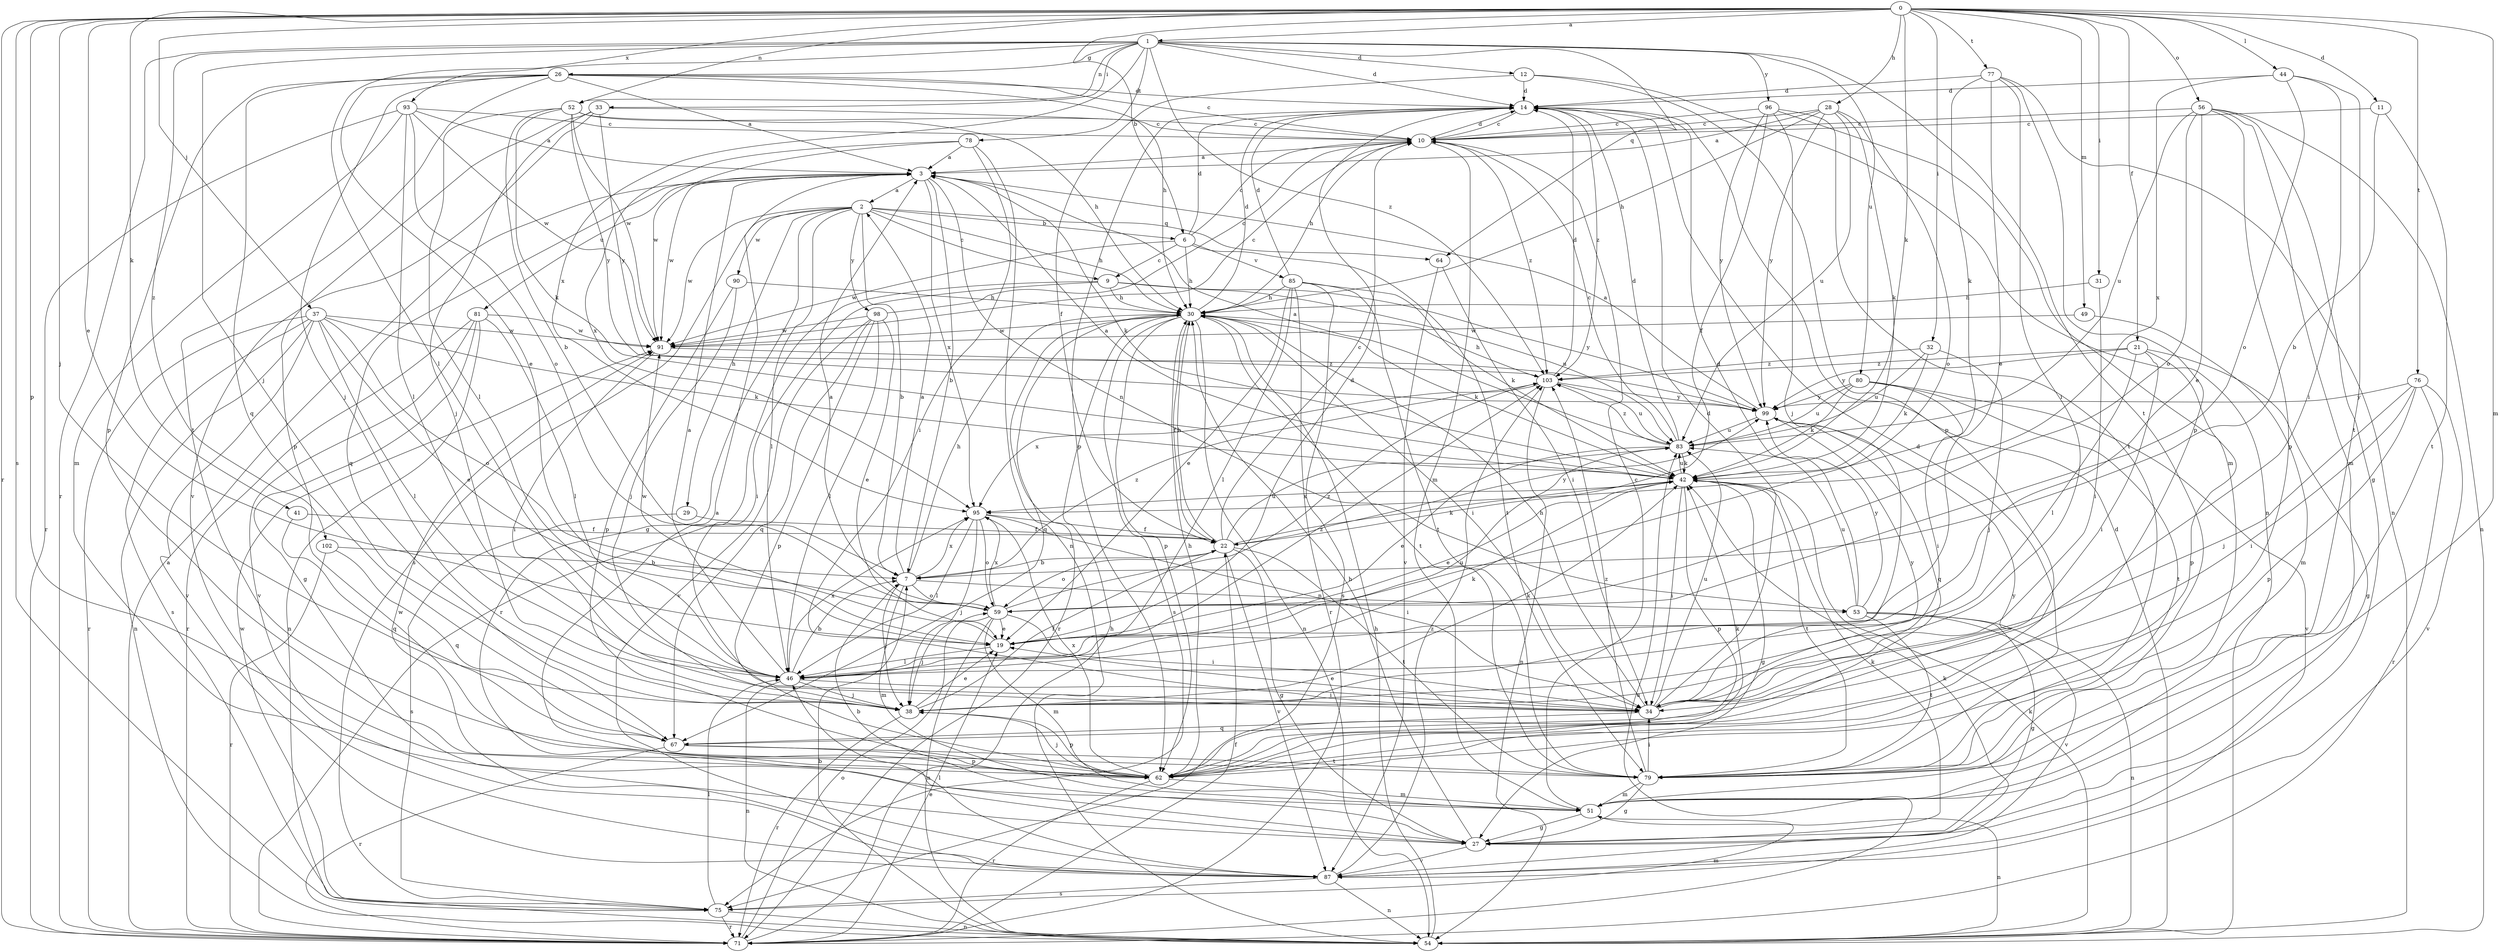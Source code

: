strict digraph  {
0;
1;
2;
3;
6;
7;
9;
10;
11;
12;
14;
19;
21;
22;
26;
27;
28;
29;
30;
31;
32;
33;
34;
37;
38;
41;
42;
44;
46;
49;
51;
52;
53;
54;
56;
59;
62;
64;
67;
71;
75;
76;
77;
78;
79;
80;
81;
83;
85;
87;
90;
91;
93;
95;
96;
98;
99;
102;
103;
0 -> 1  [label=a];
0 -> 6  [label=b];
0 -> 11  [label=d];
0 -> 19  [label=e];
0 -> 21  [label=f];
0 -> 28  [label=h];
0 -> 31  [label=i];
0 -> 32  [label=i];
0 -> 37  [label=j];
0 -> 38  [label=j];
0 -> 41  [label=k];
0 -> 42  [label=k];
0 -> 44  [label=l];
0 -> 49  [label=m];
0 -> 51  [label=m];
0 -> 52  [label=n];
0 -> 56  [label=o];
0 -> 62  [label=p];
0 -> 71  [label=r];
0 -> 75  [label=s];
0 -> 76  [label=t];
0 -> 77  [label=t];
0 -> 93  [label=x];
1 -> 12  [label=d];
1 -> 14  [label=d];
1 -> 26  [label=g];
1 -> 33  [label=i];
1 -> 38  [label=j];
1 -> 46  [label=l];
1 -> 52  [label=n];
1 -> 64  [label=q];
1 -> 71  [label=r];
1 -> 78  [label=t];
1 -> 79  [label=t];
1 -> 80  [label=u];
1 -> 95  [label=x];
1 -> 96  [label=y];
1 -> 102  [label=z];
1 -> 103  [label=z];
2 -> 6  [label=b];
2 -> 7  [label=b];
2 -> 9  [label=c];
2 -> 27  [label=g];
2 -> 29  [label=h];
2 -> 30  [label=h];
2 -> 46  [label=l];
2 -> 64  [label=q];
2 -> 75  [label=s];
2 -> 90  [label=w];
2 -> 91  [label=w];
2 -> 98  [label=y];
3 -> 2  [label=a];
3 -> 7  [label=b];
3 -> 42  [label=k];
3 -> 53  [label=n];
3 -> 67  [label=q];
3 -> 81  [label=u];
3 -> 91  [label=w];
3 -> 95  [label=x];
6 -> 9  [label=c];
6 -> 10  [label=c];
6 -> 14  [label=d];
6 -> 30  [label=h];
6 -> 79  [label=t];
6 -> 85  [label=v];
6 -> 91  [label=w];
7 -> 2  [label=a];
7 -> 30  [label=h];
7 -> 38  [label=j];
7 -> 51  [label=m];
7 -> 53  [label=n];
7 -> 59  [label=o];
7 -> 95  [label=x];
7 -> 103  [label=z];
9 -> 30  [label=h];
9 -> 34  [label=i];
9 -> 71  [label=r];
9 -> 83  [label=u];
9 -> 99  [label=y];
10 -> 3  [label=a];
10 -> 14  [label=d];
10 -> 30  [label=h];
10 -> 51  [label=m];
10 -> 103  [label=z];
11 -> 7  [label=b];
11 -> 10  [label=c];
11 -> 79  [label=t];
12 -> 14  [label=d];
12 -> 22  [label=f];
12 -> 54  [label=n];
12 -> 62  [label=p];
14 -> 10  [label=c];
14 -> 62  [label=p];
14 -> 103  [label=z];
19 -> 14  [label=d];
19 -> 46  [label=l];
19 -> 91  [label=w];
21 -> 27  [label=g];
21 -> 34  [label=i];
21 -> 46  [label=l];
21 -> 62  [label=p];
21 -> 99  [label=y];
21 -> 103  [label=z];
22 -> 7  [label=b];
22 -> 10  [label=c];
22 -> 27  [label=g];
22 -> 30  [label=h];
22 -> 42  [label=k];
22 -> 59  [label=o];
22 -> 79  [label=t];
22 -> 83  [label=u];
22 -> 87  [label=v];
22 -> 99  [label=y];
26 -> 3  [label=a];
26 -> 10  [label=c];
26 -> 14  [label=d];
26 -> 19  [label=e];
26 -> 30  [label=h];
26 -> 38  [label=j];
26 -> 62  [label=p];
26 -> 67  [label=q];
26 -> 79  [label=t];
27 -> 3  [label=a];
27 -> 7  [label=b];
27 -> 30  [label=h];
27 -> 42  [label=k];
27 -> 87  [label=v];
28 -> 3  [label=a];
28 -> 10  [label=c];
28 -> 30  [label=h];
28 -> 42  [label=k];
28 -> 59  [label=o];
28 -> 83  [label=u];
28 -> 99  [label=y];
29 -> 22  [label=f];
29 -> 75  [label=s];
30 -> 14  [label=d];
30 -> 22  [label=f];
30 -> 34  [label=i];
30 -> 42  [label=k];
30 -> 54  [label=n];
30 -> 62  [label=p];
30 -> 67  [label=q];
30 -> 71  [label=r];
30 -> 75  [label=s];
30 -> 79  [label=t];
30 -> 91  [label=w];
31 -> 30  [label=h];
31 -> 34  [label=i];
32 -> 38  [label=j];
32 -> 42  [label=k];
32 -> 83  [label=u];
32 -> 103  [label=z];
33 -> 10  [label=c];
33 -> 38  [label=j];
33 -> 62  [label=p];
33 -> 87  [label=v];
33 -> 99  [label=y];
34 -> 14  [label=d];
34 -> 19  [label=e];
34 -> 30  [label=h];
34 -> 67  [label=q];
34 -> 83  [label=u];
34 -> 99  [label=y];
37 -> 19  [label=e];
37 -> 42  [label=k];
37 -> 46  [label=l];
37 -> 54  [label=n];
37 -> 59  [label=o];
37 -> 71  [label=r];
37 -> 75  [label=s];
37 -> 87  [label=v];
37 -> 91  [label=w];
38 -> 19  [label=e];
38 -> 22  [label=f];
38 -> 42  [label=k];
38 -> 62  [label=p];
38 -> 71  [label=r];
41 -> 22  [label=f];
41 -> 67  [label=q];
42 -> 3  [label=a];
42 -> 19  [label=e];
42 -> 27  [label=g];
42 -> 34  [label=i];
42 -> 62  [label=p];
42 -> 79  [label=t];
42 -> 83  [label=u];
42 -> 95  [label=x];
44 -> 14  [label=d];
44 -> 34  [label=i];
44 -> 59  [label=o];
44 -> 79  [label=t];
44 -> 95  [label=x];
46 -> 3  [label=a];
46 -> 7  [label=b];
46 -> 34  [label=i];
46 -> 38  [label=j];
46 -> 42  [label=k];
46 -> 54  [label=n];
46 -> 83  [label=u];
46 -> 95  [label=x];
46 -> 103  [label=z];
49 -> 51  [label=m];
49 -> 91  [label=w];
51 -> 10  [label=c];
51 -> 27  [label=g];
51 -> 54  [label=n];
52 -> 7  [label=b];
52 -> 10  [label=c];
52 -> 30  [label=h];
52 -> 42  [label=k];
52 -> 46  [label=l];
52 -> 91  [label=w];
52 -> 99  [label=y];
53 -> 14  [label=d];
53 -> 27  [label=g];
53 -> 54  [label=n];
53 -> 79  [label=t];
53 -> 83  [label=u];
53 -> 87  [label=v];
53 -> 99  [label=y];
54 -> 7  [label=b];
54 -> 14  [label=d];
54 -> 30  [label=h];
54 -> 42  [label=k];
56 -> 10  [label=c];
56 -> 19  [label=e];
56 -> 27  [label=g];
56 -> 51  [label=m];
56 -> 54  [label=n];
56 -> 59  [label=o];
56 -> 62  [label=p];
56 -> 83  [label=u];
59 -> 3  [label=a];
59 -> 19  [label=e];
59 -> 34  [label=i];
59 -> 38  [label=j];
59 -> 51  [label=m];
59 -> 54  [label=n];
59 -> 95  [label=x];
59 -> 103  [label=z];
62 -> 30  [label=h];
62 -> 38  [label=j];
62 -> 42  [label=k];
62 -> 51  [label=m];
62 -> 71  [label=r];
62 -> 95  [label=x];
62 -> 99  [label=y];
64 -> 34  [label=i];
64 -> 87  [label=v];
67 -> 62  [label=p];
67 -> 71  [label=r];
67 -> 79  [label=t];
71 -> 3  [label=a];
71 -> 19  [label=e];
71 -> 22  [label=f];
71 -> 30  [label=h];
71 -> 59  [label=o];
71 -> 83  [label=u];
75 -> 46  [label=l];
75 -> 51  [label=m];
75 -> 54  [label=n];
75 -> 71  [label=r];
75 -> 91  [label=w];
76 -> 34  [label=i];
76 -> 38  [label=j];
76 -> 62  [label=p];
76 -> 71  [label=r];
76 -> 87  [label=v];
76 -> 99  [label=y];
77 -> 14  [label=d];
77 -> 19  [label=e];
77 -> 34  [label=i];
77 -> 42  [label=k];
77 -> 54  [label=n];
77 -> 62  [label=p];
78 -> 3  [label=a];
78 -> 34  [label=i];
78 -> 54  [label=n];
78 -> 91  [label=w];
78 -> 95  [label=x];
79 -> 14  [label=d];
79 -> 27  [label=g];
79 -> 34  [label=i];
79 -> 51  [label=m];
79 -> 103  [label=z];
80 -> 34  [label=i];
80 -> 42  [label=k];
80 -> 79  [label=t];
80 -> 83  [label=u];
80 -> 87  [label=v];
80 -> 99  [label=y];
81 -> 27  [label=g];
81 -> 46  [label=l];
81 -> 54  [label=n];
81 -> 71  [label=r];
81 -> 87  [label=v];
81 -> 91  [label=w];
83 -> 3  [label=a];
83 -> 10  [label=c];
83 -> 14  [label=d];
83 -> 19  [label=e];
83 -> 42  [label=k];
83 -> 103  [label=z];
85 -> 14  [label=d];
85 -> 19  [label=e];
85 -> 30  [label=h];
85 -> 42  [label=k];
85 -> 46  [label=l];
85 -> 71  [label=r];
85 -> 75  [label=s];
85 -> 79  [label=t];
87 -> 42  [label=k];
87 -> 46  [label=l];
87 -> 54  [label=n];
87 -> 75  [label=s];
87 -> 91  [label=w];
87 -> 103  [label=z];
90 -> 30  [label=h];
90 -> 38  [label=j];
90 -> 62  [label=p];
91 -> 10  [label=c];
91 -> 34  [label=i];
91 -> 103  [label=z];
93 -> 3  [label=a];
93 -> 10  [label=c];
93 -> 46  [label=l];
93 -> 51  [label=m];
93 -> 59  [label=o];
93 -> 71  [label=r];
93 -> 91  [label=w];
95 -> 22  [label=f];
95 -> 34  [label=i];
95 -> 38  [label=j];
95 -> 46  [label=l];
95 -> 59  [label=o];
96 -> 10  [label=c];
96 -> 22  [label=f];
96 -> 38  [label=j];
96 -> 51  [label=m];
96 -> 79  [label=t];
96 -> 99  [label=y];
98 -> 10  [label=c];
98 -> 19  [label=e];
98 -> 46  [label=l];
98 -> 62  [label=p];
98 -> 67  [label=q];
98 -> 87  [label=v];
98 -> 91  [label=w];
99 -> 3  [label=a];
99 -> 67  [label=q];
99 -> 83  [label=u];
102 -> 7  [label=b];
102 -> 67  [label=q];
102 -> 71  [label=r];
103 -> 14  [label=d];
103 -> 30  [label=h];
103 -> 54  [label=n];
103 -> 83  [label=u];
103 -> 95  [label=x];
103 -> 99  [label=y];
}

